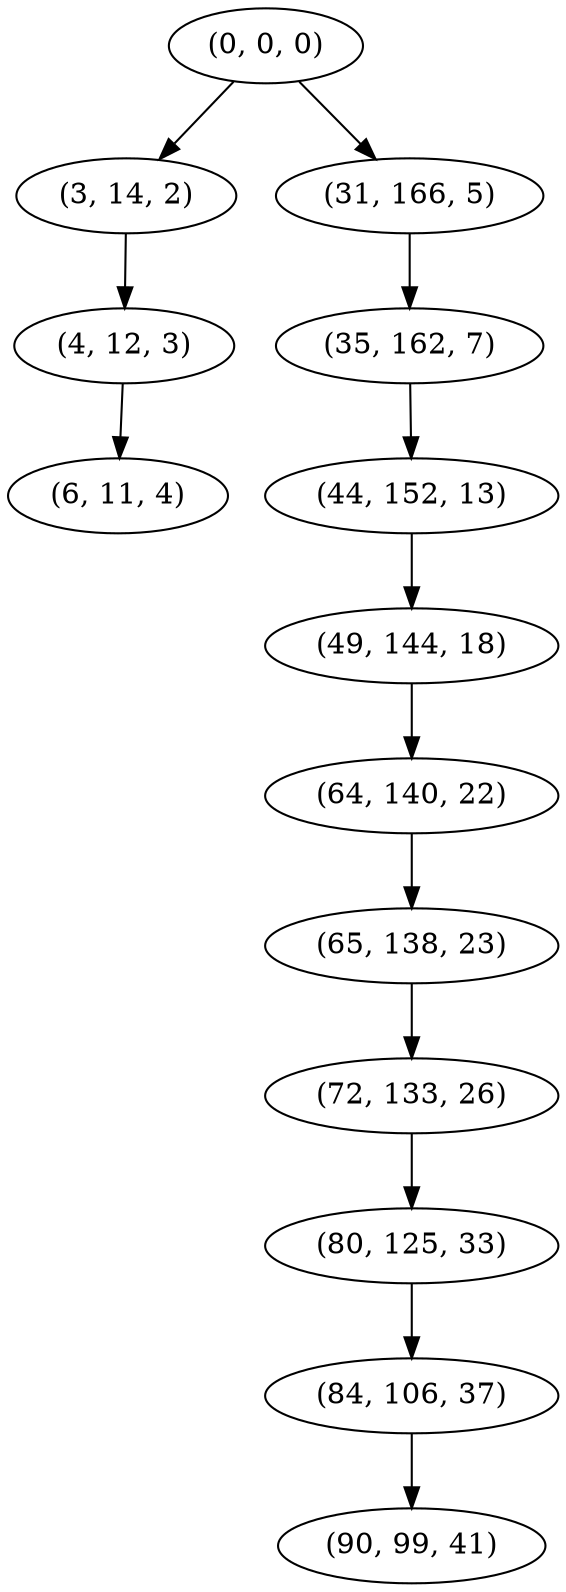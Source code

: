 digraph tree {
    "(0, 0, 0)";
    "(3, 14, 2)";
    "(4, 12, 3)";
    "(6, 11, 4)";
    "(31, 166, 5)";
    "(35, 162, 7)";
    "(44, 152, 13)";
    "(49, 144, 18)";
    "(64, 140, 22)";
    "(65, 138, 23)";
    "(72, 133, 26)";
    "(80, 125, 33)";
    "(84, 106, 37)";
    "(90, 99, 41)";
    "(0, 0, 0)" -> "(3, 14, 2)";
    "(0, 0, 0)" -> "(31, 166, 5)";
    "(3, 14, 2)" -> "(4, 12, 3)";
    "(4, 12, 3)" -> "(6, 11, 4)";
    "(31, 166, 5)" -> "(35, 162, 7)";
    "(35, 162, 7)" -> "(44, 152, 13)";
    "(44, 152, 13)" -> "(49, 144, 18)";
    "(49, 144, 18)" -> "(64, 140, 22)";
    "(64, 140, 22)" -> "(65, 138, 23)";
    "(65, 138, 23)" -> "(72, 133, 26)";
    "(72, 133, 26)" -> "(80, 125, 33)";
    "(80, 125, 33)" -> "(84, 106, 37)";
    "(84, 106, 37)" -> "(90, 99, 41)";
}
